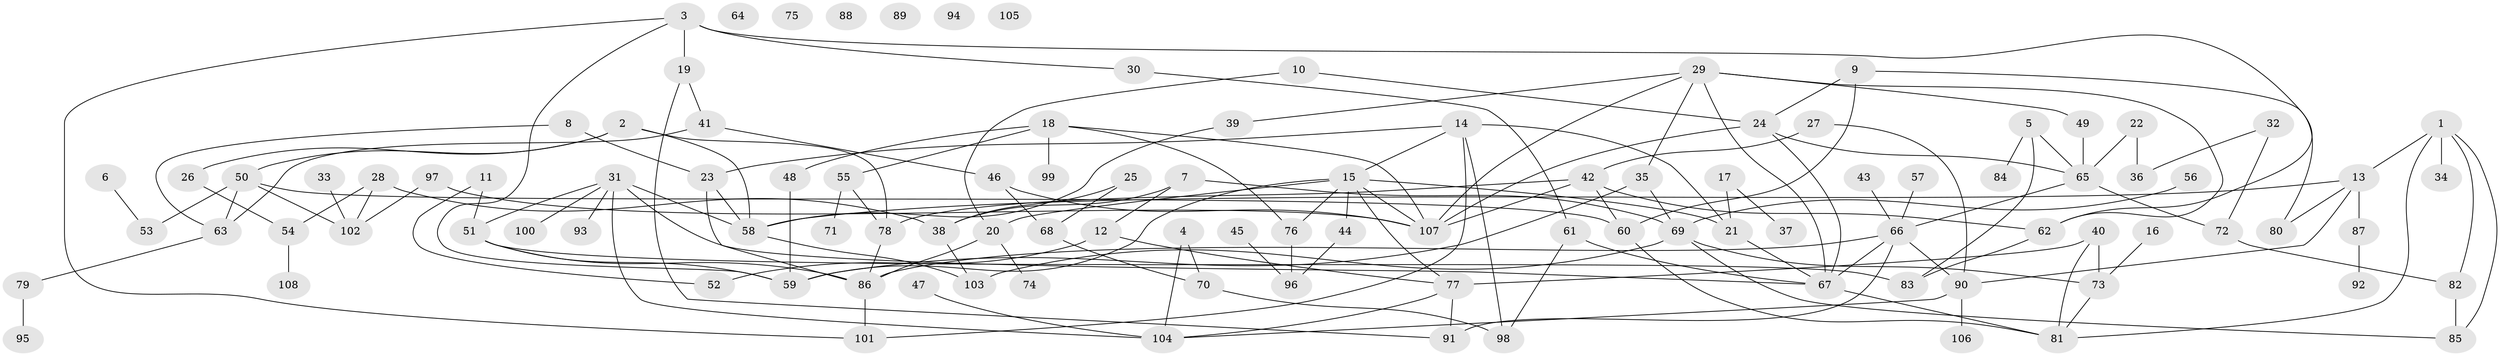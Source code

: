 // Generated by graph-tools (version 1.1) at 2025/12/03/09/25 04:12:52]
// undirected, 108 vertices, 159 edges
graph export_dot {
graph [start="1"]
  node [color=gray90,style=filled];
  1;
  2;
  3;
  4;
  5;
  6;
  7;
  8;
  9;
  10;
  11;
  12;
  13;
  14;
  15;
  16;
  17;
  18;
  19;
  20;
  21;
  22;
  23;
  24;
  25;
  26;
  27;
  28;
  29;
  30;
  31;
  32;
  33;
  34;
  35;
  36;
  37;
  38;
  39;
  40;
  41;
  42;
  43;
  44;
  45;
  46;
  47;
  48;
  49;
  50;
  51;
  52;
  53;
  54;
  55;
  56;
  57;
  58;
  59;
  60;
  61;
  62;
  63;
  64;
  65;
  66;
  67;
  68;
  69;
  70;
  71;
  72;
  73;
  74;
  75;
  76;
  77;
  78;
  79;
  80;
  81;
  82;
  83;
  84;
  85;
  86;
  87;
  88;
  89;
  90;
  91;
  92;
  93;
  94;
  95;
  96;
  97;
  98;
  99;
  100;
  101;
  102;
  103;
  104;
  105;
  106;
  107;
  108;
  1 -- 13;
  1 -- 34;
  1 -- 81;
  1 -- 82;
  1 -- 85;
  2 -- 26;
  2 -- 50;
  2 -- 58;
  2 -- 78;
  3 -- 19;
  3 -- 30;
  3 -- 59;
  3 -- 62;
  3 -- 101;
  4 -- 70;
  4 -- 104;
  5 -- 65;
  5 -- 83;
  5 -- 84;
  6 -- 53;
  7 -- 12;
  7 -- 38;
  7 -- 69;
  8 -- 23;
  8 -- 63;
  9 -- 24;
  9 -- 60;
  9 -- 80;
  10 -- 20;
  10 -- 24;
  11 -- 51;
  11 -- 52;
  12 -- 52;
  12 -- 77;
  13 -- 58;
  13 -- 80;
  13 -- 87;
  13 -- 90;
  14 -- 15;
  14 -- 21;
  14 -- 23;
  14 -- 98;
  14 -- 101;
  15 -- 20;
  15 -- 21;
  15 -- 44;
  15 -- 59;
  15 -- 76;
  15 -- 77;
  15 -- 107;
  16 -- 73;
  17 -- 21;
  17 -- 37;
  18 -- 48;
  18 -- 55;
  18 -- 76;
  18 -- 99;
  18 -- 107;
  19 -- 41;
  19 -- 91;
  20 -- 74;
  20 -- 86;
  21 -- 67;
  22 -- 36;
  22 -- 65;
  23 -- 58;
  23 -- 86;
  24 -- 65;
  24 -- 67;
  24 -- 107;
  25 -- 38;
  25 -- 68;
  26 -- 54;
  27 -- 42;
  27 -- 90;
  28 -- 38;
  28 -- 54;
  28 -- 102;
  29 -- 35;
  29 -- 39;
  29 -- 49;
  29 -- 62;
  29 -- 67;
  29 -- 107;
  30 -- 61;
  31 -- 51;
  31 -- 58;
  31 -- 67;
  31 -- 93;
  31 -- 100;
  31 -- 104;
  32 -- 36;
  32 -- 72;
  33 -- 102;
  35 -- 59;
  35 -- 69;
  38 -- 103;
  39 -- 58;
  40 -- 73;
  40 -- 77;
  40 -- 81;
  41 -- 46;
  41 -- 63;
  42 -- 60;
  42 -- 62;
  42 -- 78;
  42 -- 107;
  43 -- 66;
  44 -- 96;
  45 -- 96;
  46 -- 68;
  46 -- 107;
  47 -- 104;
  48 -- 59;
  49 -- 65;
  50 -- 53;
  50 -- 60;
  50 -- 63;
  50 -- 102;
  51 -- 59;
  51 -- 83;
  51 -- 86;
  54 -- 108;
  55 -- 71;
  55 -- 78;
  56 -- 69;
  57 -- 66;
  58 -- 103;
  60 -- 81;
  61 -- 67;
  61 -- 98;
  62 -- 83;
  63 -- 79;
  65 -- 66;
  65 -- 72;
  66 -- 67;
  66 -- 86;
  66 -- 90;
  66 -- 91;
  67 -- 81;
  68 -- 70;
  69 -- 73;
  69 -- 85;
  69 -- 103;
  70 -- 98;
  72 -- 82;
  73 -- 81;
  76 -- 96;
  77 -- 91;
  77 -- 104;
  78 -- 86;
  79 -- 95;
  82 -- 85;
  86 -- 101;
  87 -- 92;
  90 -- 104;
  90 -- 106;
  97 -- 102;
  97 -- 107;
}
